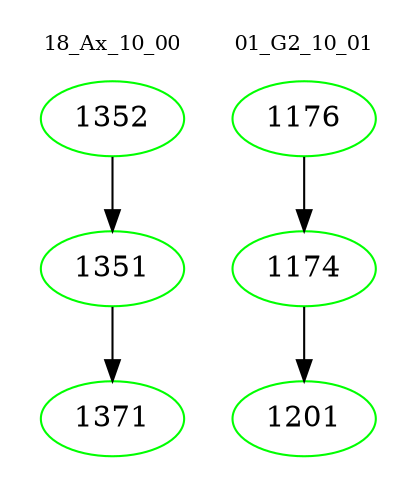 digraph{
subgraph cluster_0 {
color = white
label = "18_Ax_10_00";
fontsize=10;
T0_1352 [label="1352", color="green"]
T0_1352 -> T0_1351 [color="black"]
T0_1351 [label="1351", color="green"]
T0_1351 -> T0_1371 [color="black"]
T0_1371 [label="1371", color="green"]
}
subgraph cluster_1 {
color = white
label = "01_G2_10_01";
fontsize=10;
T1_1176 [label="1176", color="green"]
T1_1176 -> T1_1174 [color="black"]
T1_1174 [label="1174", color="green"]
T1_1174 -> T1_1201 [color="black"]
T1_1201 [label="1201", color="green"]
}
}
